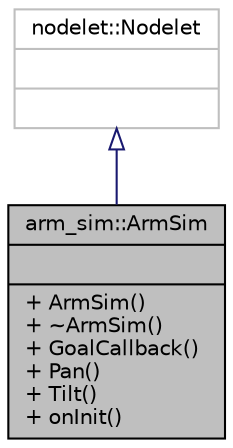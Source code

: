 digraph "arm_sim::ArmSim"
{
 // LATEX_PDF_SIZE
  edge [fontname="Helvetica",fontsize="10",labelfontname="Helvetica",labelfontsize="10"];
  node [fontname="Helvetica",fontsize="10",shape=record];
  Node1 [label="{arm_sim::ArmSim\n||+ ArmSim()\l+ ~ArmSim()\l+ GoalCallback()\l+ Pan()\l+ Tilt()\l+ onInit()\l}",height=0.2,width=0.4,color="black", fillcolor="grey75", style="filled", fontcolor="black",tooltip=" "];
  Node2 -> Node1 [dir="back",color="midnightblue",fontsize="10",style="solid",arrowtail="onormal",fontname="Helvetica"];
  Node2 [label="{nodelet::Nodelet\n||}",height=0.2,width=0.4,color="grey75", fillcolor="white", style="filled",tooltip=" "];
}
